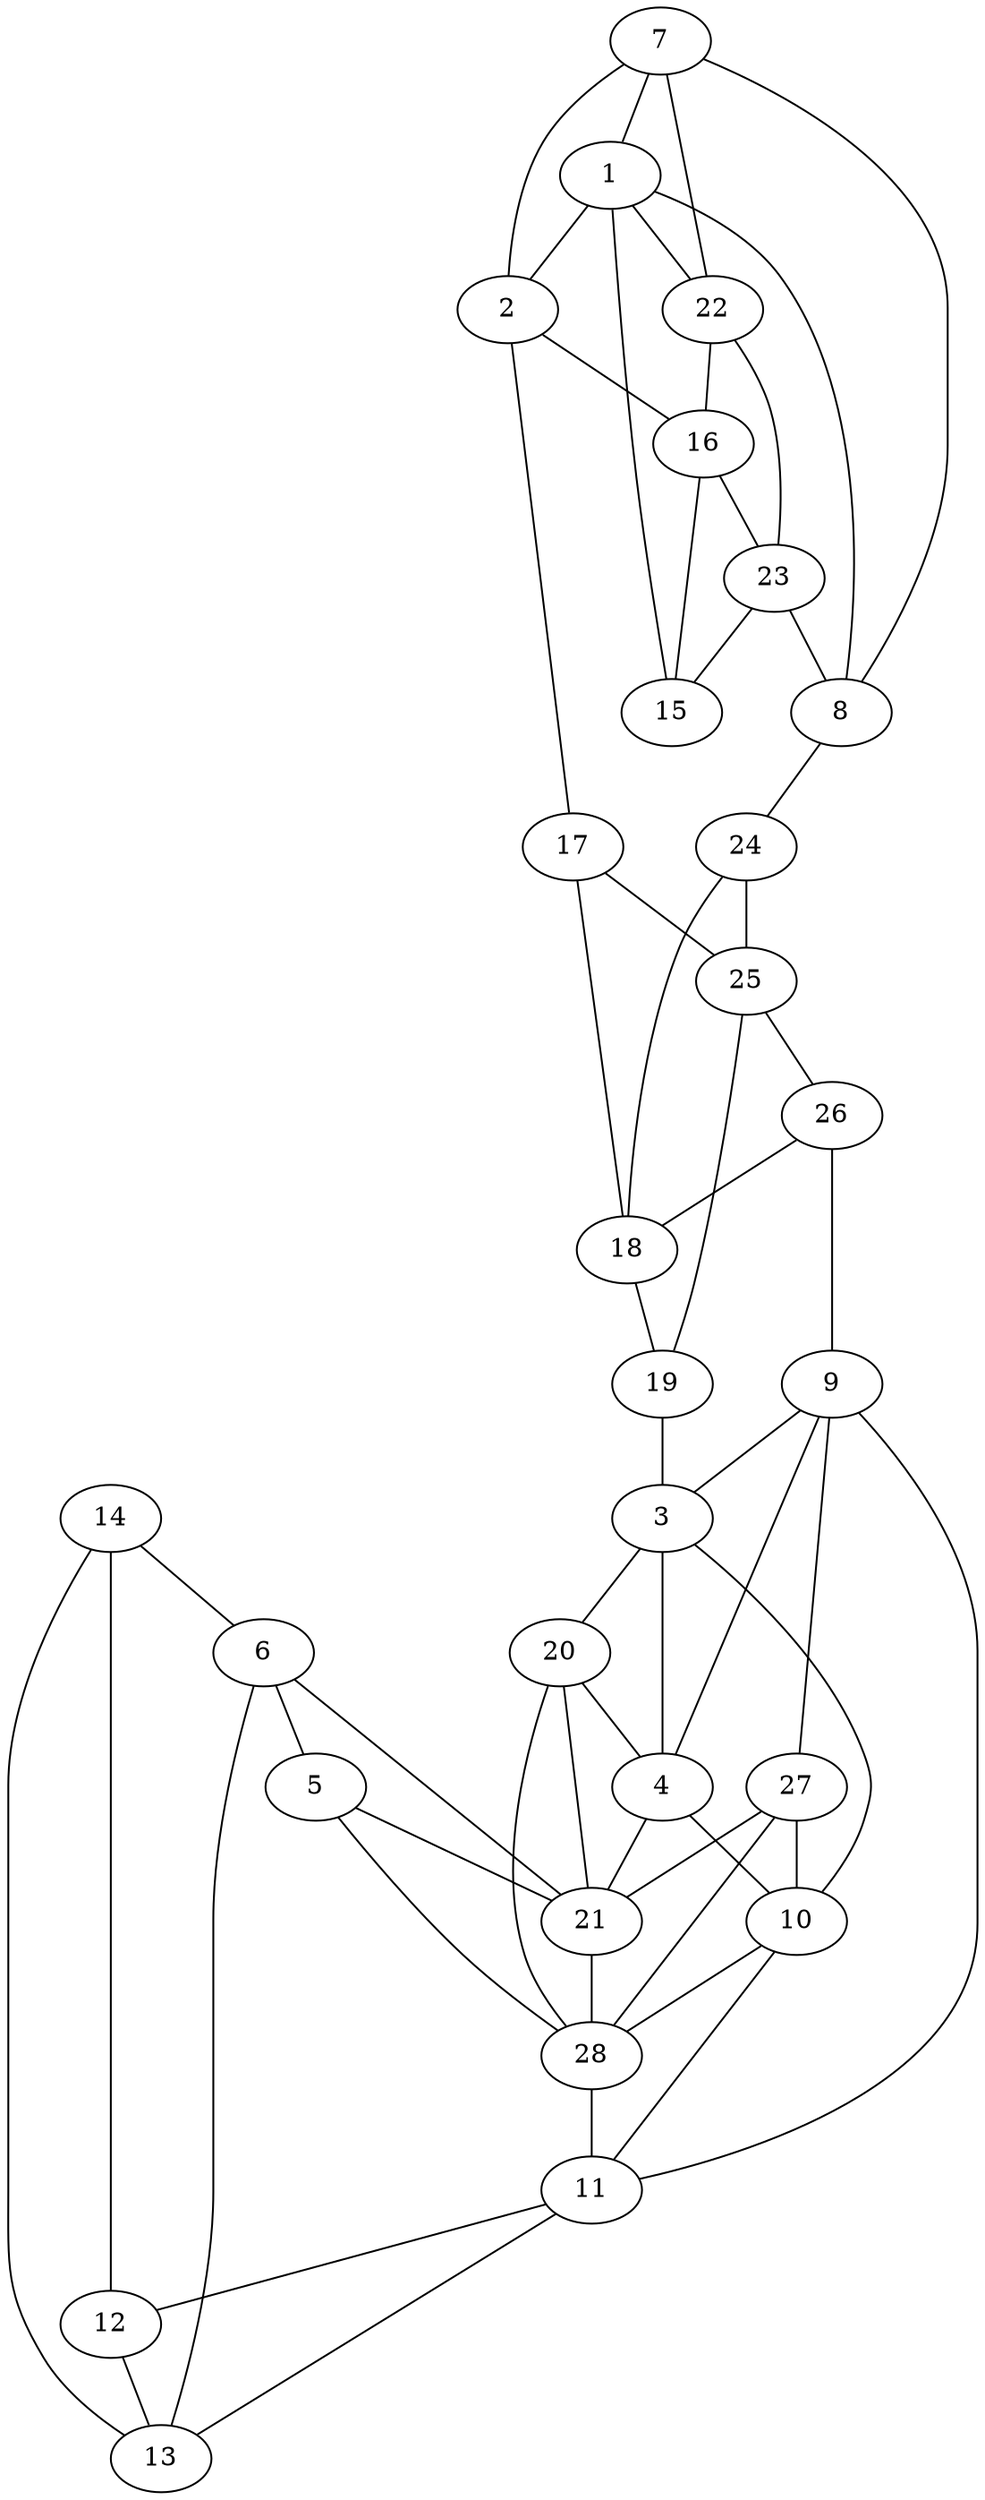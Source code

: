 graph pdb1az4 {
	1	 [aaLength=8,
		sequence=RSDLINAL,
		type=0];
	2	 [aaLength=15,
		sequence=IFELFSRPIINKIAE,
		type=0];
	1 -- 2	 [distance0="41.63791",
		frequency=1,
		type0=1];
	15	 [aaLength=3,
		sequence=IIS,
		type=1];
	1 -- 15	 [distance0="43.10513",
		frequency=1,
		type0=2];
	22	 [aaLength=3,
		sequence=IIS,
		type=1];
	1 -- 22	 [distance0="43.10513",
		frequency=1,
		type0=3];
	16	 [aaLength=3,
		sequence=YPL,
		type=1];
	2 -- 16	 [distance0="49.75642",
		frequency=1,
		type0=3];
	17	 [aaLength=3,
		sequence=VEE,
		type=1];
	2 -- 17	 [distance0="5.0",
		frequency=1,
		type0=4];
	3	 [aaLength=3,
		sequence=DQY,
		type=0];
	4	 [aaLength=4,
		sequence=LNEI,
		type=0];
	3 -- 4	 [distance0="31.46073",
		frequency=1,
		type0=1];
	10	 [aaLength=3,
		sequence=NEL,
		type=0];
	3 -- 10	 [distance0="31.77335",
		frequency=1,
		type0=2];
	20	 [aaLength=12,
		sequence=IAHWIIGYVYTR,
		type=1];
	3 -- 20	 [distance0="42.55762",
		distance1="0.0",
		frequency=2,
		type0=3,
		type1=5];
	4 -- 10	 [distance0="14.88082",
		frequency=1,
		type0=1];
	21	 [aaLength=7,
		sequence=KVFLQDK,
		type=1];
	4 -- 21	 [distance0="7.0",
		frequency=1,
		type0=4];
	5	 [aaLength=4,
		sequence=KDFV,
		type=0];
	5 -- 21	 [distance0="30.0",
		frequency=1,
		type0=1];
	28	 [aaLength=7,
		sequence=KVFLQDK,
		type=1];
	5 -- 28	 [distance0="30.0",
		frequency=1,
		type0=2];
	6	 [aaLength=5,
		sequence=DEFLD,
		type=0];
	6 -- 5	 [distance0="31.52492",
		frequency=1,
		type0=1];
	13	 [aaLength=9,
		sequence=DEFLDYWRN,
		type=0];
	6 -- 13	 [distance0="46.96764",
		frequency=1,
		type0=2];
	6 -- 21	 [distance0="51.709",
		frequency=1,
		type0=3];
	7	 [aaLength=9,
		sequence=RSDLINALY,
		type=0];
	7 -- 1	 [distance0="48.36585",
		frequency=1,
		type0=2];
	8	 [aaLength=23,
		sequence=KVLSTIFELFSRPIINKIAEKHG,
		type=0];
	7 -- 8	 [distance0="35.48236",
		frequency=1,
		type0=1];
	7 -- 2	 [distance0="51.76788",
		frequency=1,
		type0=3];
	7 -- 22	 [distance0="10.0",
		frequency=1,
		type0=4];
	8 -- 1	 [distance0="51.24899",
		frequency=1,
		type0=3];
	24	 [aaLength=4,
		sequence=IVEE,
		type=1];
	8 -- 24	 [distance0="1.0",
		frequency=1,
		type0=4];
	9	 [aaLength=3,
		sequence=DQY,
		type=0];
	9 -- 3	 [distance0="44.30027",
		frequency=1,
		type0=1];
	9 -- 4	 [distance0="46.19686",
		frequency=1,
		type0=2];
	11	 [aaLength=4,
		sequence=WVIA,
		type=0];
	9 -- 11	 [distance0="50.33734",
		frequency=1,
		type0=3];
	27	 [aaLength=12,
		sequence=IAHWIIGYVYTR,
		type=1];
	9 -- 27	 [distance0="0.0",
		frequency=1,
		type0=5];
	10 -- 11	 [distance0="41.20671",
		frequency=1,
		type0=3];
	10 -- 28	 [distance0="10.0",
		frequency=1,
		type0=4];
	12	 [aaLength=6,
		sequence=KDFVEG,
		type=0];
	11 -- 12	 [distance0="26.39679",
		distance1="19.0",
		frequency=2,
		type0=1,
		type1=4];
	11 -- 13	 [distance0="36.46604",
		frequency=1,
		type0=3];
	12 -- 13	 [distance0="22.80033",
		distance1="7.0",
		frequency=2,
		type0=1,
		type1=4];
	14	 [aaLength=7,
		sequence=SEYRNWI,
		type=0];
	14 -- 6	 [distance0="56.2321",
		frequency=1,
		type0=3];
	14 -- 12	 [distance0="38.97777",
		frequency=1,
		type0=2];
	14 -- 13	 [distance0="25.10015",
		frequency=1,
		type0=1];
	15 -- 16	 [distance0="8.0",
		distance1="5.0",
		frequency=2,
		type0=2,
		type1=4];
	23	 [aaLength=3,
		sequence=YPL,
		type=1];
	16 -- 23	 [distance0="0.0",
		frequency=1,
		type0=1];
	18	 [aaLength=4,
		sequence=TLYK,
		type=1];
	17 -- 18	 [distance0="13.0",
		distance1="10.0",
		frequency=2,
		type0=2,
		type1=4];
	25	 [aaLength=5,
		sequence=TLYKP,
		type=1];
	17 -- 25	 [distance0="13.0",
		frequency=1,
		type0=3];
	19	 [aaLength=11,
		sequence=IAIDIKATYTN,
		type=1];
	18 -- 19	 [distance0="11.0",
		distance1="7.0",
		frequency=2,
		type0=2,
		type1=4];
	19 -- 3	 [distance0="28.0",
		frequency=1,
		type0=4];
	20 -- 4	 [distance0="15.0",
		frequency=1,
		type0=4];
	20 -- 21	 [distance0="38.0",
		frequency=1,
		type0=2];
	20 -- 28	 [distance0="38.0",
		frequency=1,
		type0=3];
	21 -- 28	 [distance0="0.0",
		frequency=1,
		type0=1];
	22 -- 23	 [distance0="8.0",
		distance1="5.0",
		frequency=2,
		type0=3,
		type1=4];
	22 -- 16	 [distance0="8.0",
		frequency=1,
		type0=2];
	23 -- 8	 [distance0="4.0",
		frequency=1,
		type0=4];
	23 -- 15	 [distance0="8.0",
		frequency=1,
		type0=2];
	24 -- 18	 [distance0="14.0",
		frequency=1,
		type0=2];
	24 -- 25	 [distance0="14.0",
		distance1="10.0",
		frequency=2,
		type0=3,
		type1=4];
	25 -- 19	 [distance0="11.0",
		frequency=1,
		type0=2];
	26	 [aaLength=11,
		sequence=IAIDIKATYTN,
		type=1];
	25 -- 26	 [distance0="11.0",
		distance1="6.0",
		frequency=2,
		type0=3,
		type1=4];
	26 -- 9	 [distance0="28.0",
		frequency=1,
		type0=4];
	26 -- 18	 [distance0="11.0",
		frequency=1,
		type0=2];
	27 -- 10	 [distance0="13.0",
		frequency=1,
		type0=4];
	27 -- 21	 [distance0="38.0",
		frequency=1,
		type0=2];
	27 -- 28	 [distance0="38.0",
		frequency=1,
		type0=3];
	28 -- 11	 [distance0="0.0",
		frequency=1,
		type0=5];
}
